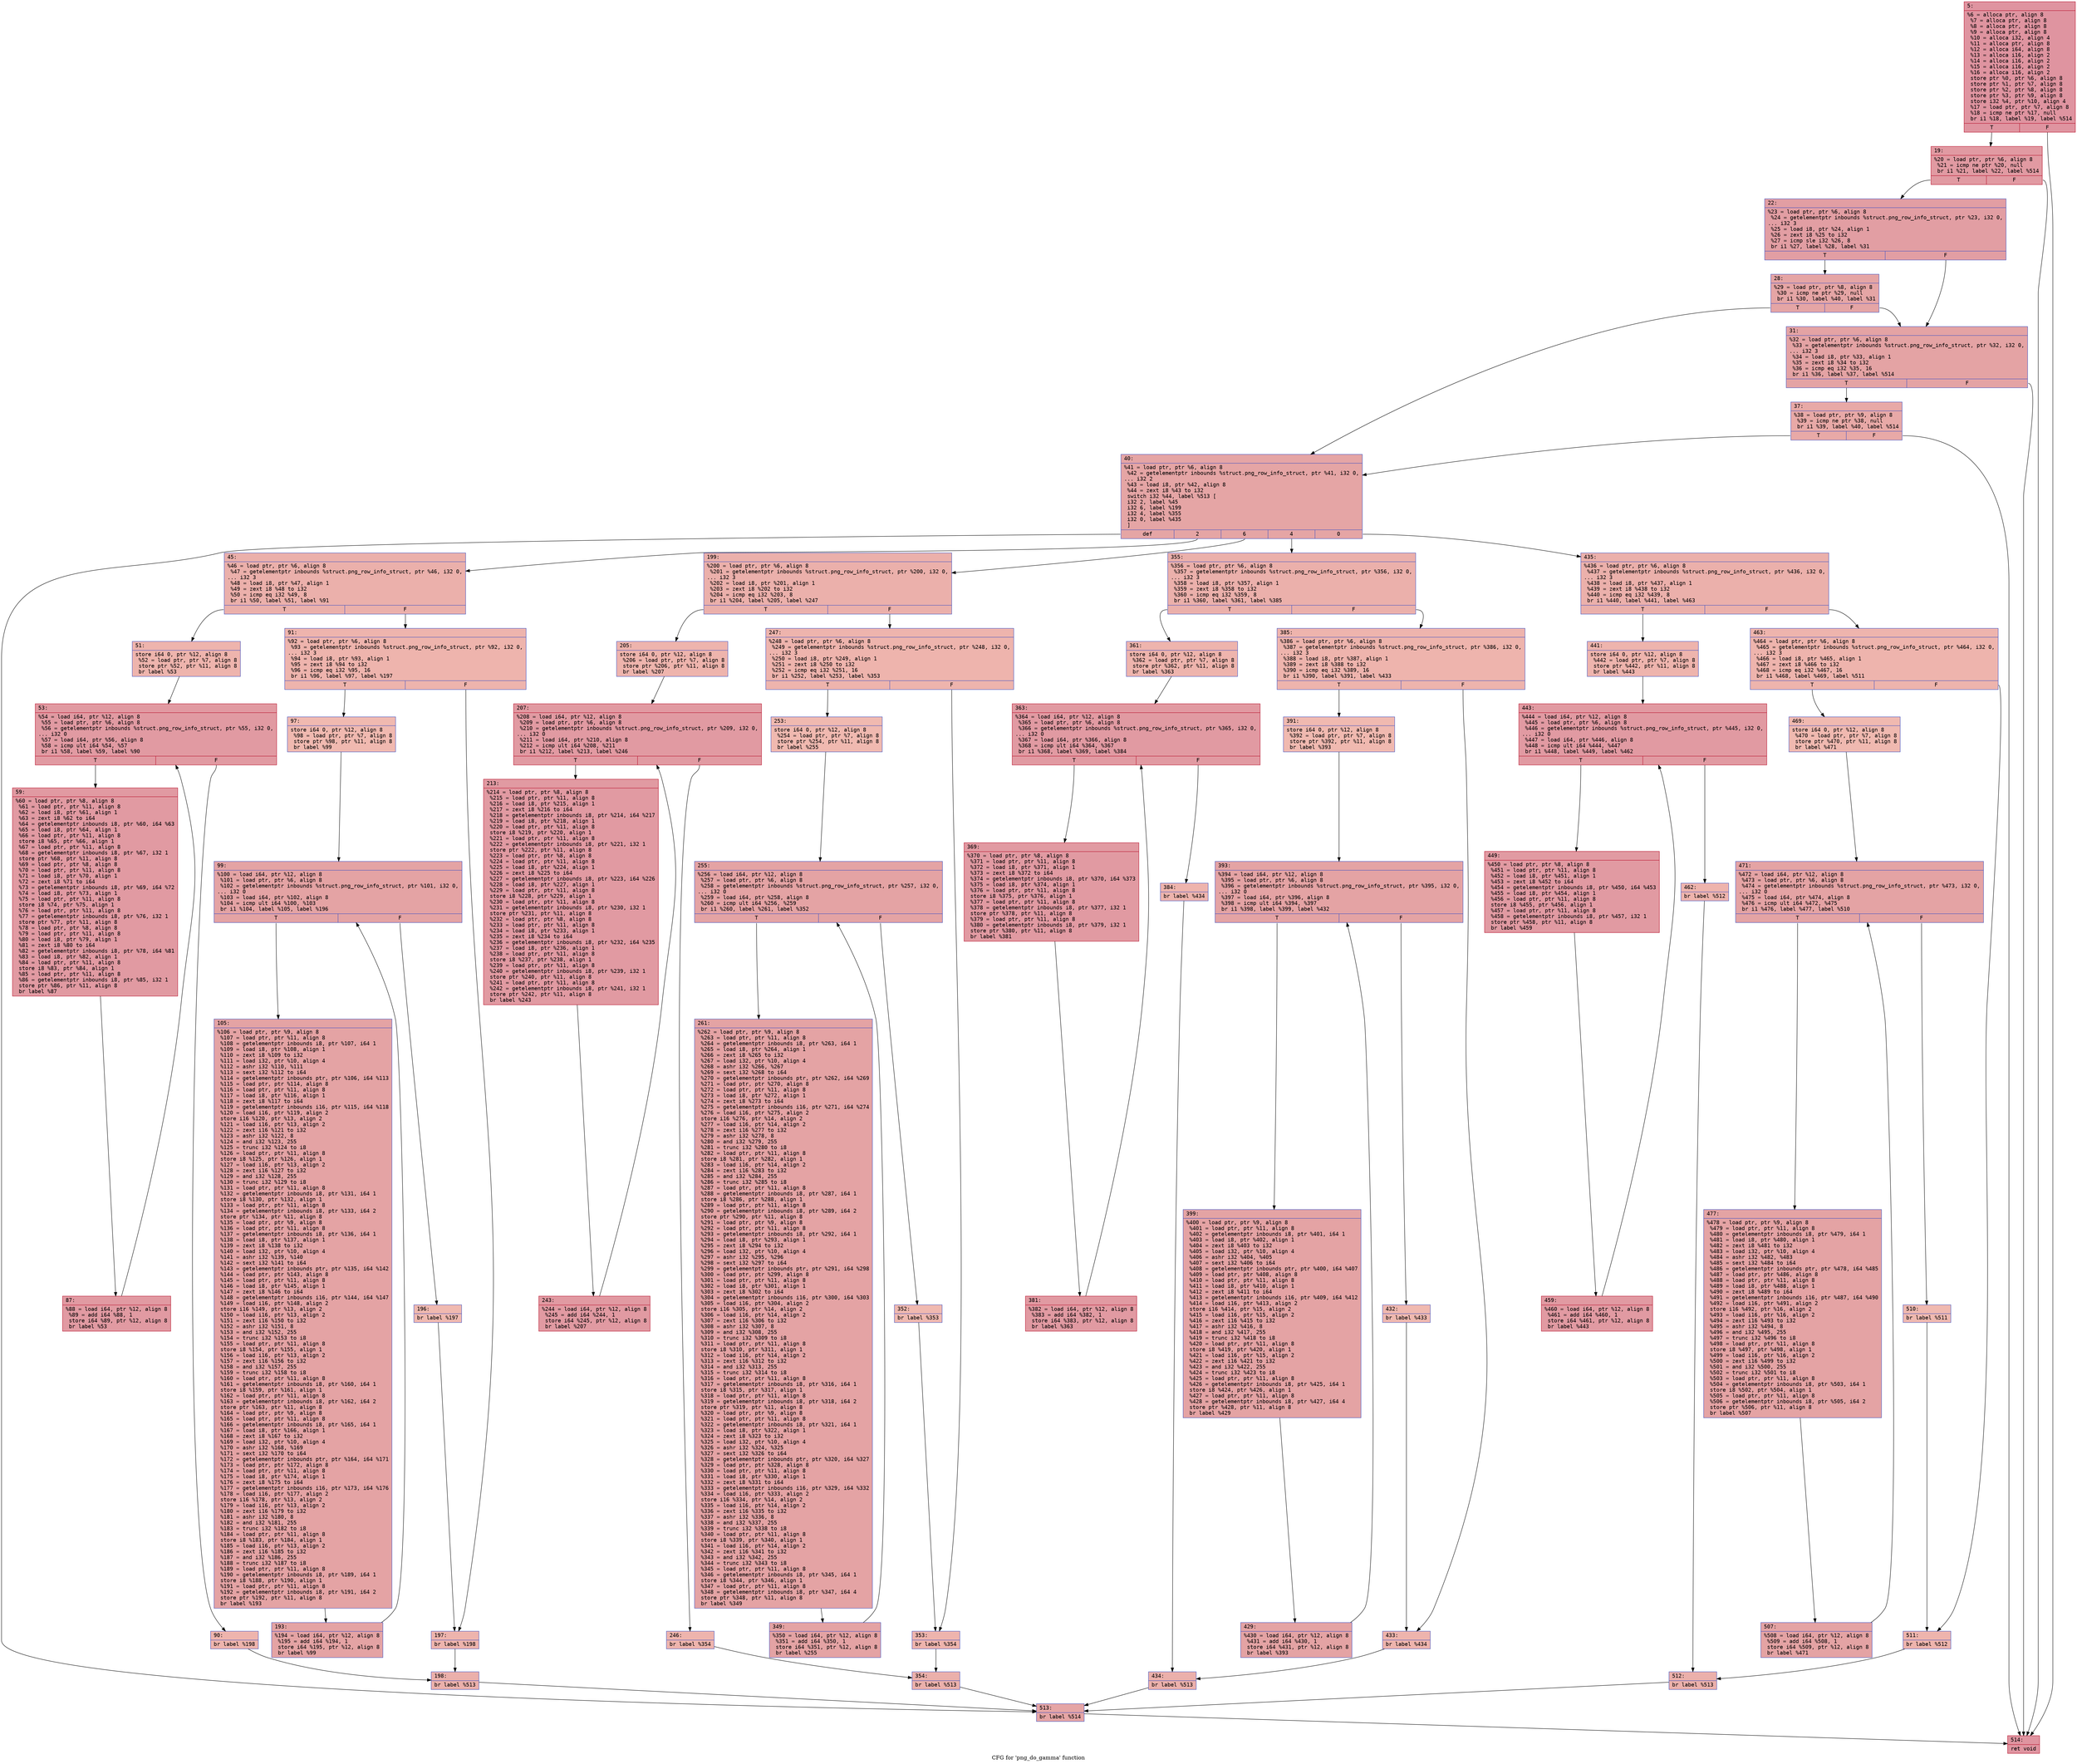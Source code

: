 digraph "CFG for 'png_do_gamma' function" {
	label="CFG for 'png_do_gamma' function";

	Node0x600000d9f4d0 [shape=record,color="#b70d28ff", style=filled, fillcolor="#b70d2870" fontname="Courier",label="{5:\l|  %6 = alloca ptr, align 8\l  %7 = alloca ptr, align 8\l  %8 = alloca ptr, align 8\l  %9 = alloca ptr, align 8\l  %10 = alloca i32, align 4\l  %11 = alloca ptr, align 8\l  %12 = alloca i64, align 8\l  %13 = alloca i16, align 2\l  %14 = alloca i16, align 2\l  %15 = alloca i16, align 2\l  %16 = alloca i16, align 2\l  store ptr %0, ptr %6, align 8\l  store ptr %1, ptr %7, align 8\l  store ptr %2, ptr %8, align 8\l  store ptr %3, ptr %9, align 8\l  store i32 %4, ptr %10, align 4\l  %17 = load ptr, ptr %7, align 8\l  %18 = icmp ne ptr %17, null\l  br i1 %18, label %19, label %514\l|{<s0>T|<s1>F}}"];
	Node0x600000d9f4d0:s0 -> Node0x600000d9f520[tooltip="5 -> 19\nProbability 62.50%" ];
	Node0x600000d9f4d0:s1 -> Node0x600000da0910[tooltip="5 -> 514\nProbability 37.50%" ];
	Node0x600000d9f520 [shape=record,color="#b70d28ff", style=filled, fillcolor="#bb1b2c70" fontname="Courier",label="{19:\l|  %20 = load ptr, ptr %6, align 8\l  %21 = icmp ne ptr %20, null\l  br i1 %21, label %22, label %514\l|{<s0>T|<s1>F}}"];
	Node0x600000d9f520:s0 -> Node0x600000d9f570[tooltip="19 -> 22\nProbability 62.50%" ];
	Node0x600000d9f520:s1 -> Node0x600000da0910[tooltip="19 -> 514\nProbability 37.50%" ];
	Node0x600000d9f570 [shape=record,color="#3d50c3ff", style=filled, fillcolor="#be242e70" fontname="Courier",label="{22:\l|  %23 = load ptr, ptr %6, align 8\l  %24 = getelementptr inbounds %struct.png_row_info_struct, ptr %23, i32 0,\l... i32 3\l  %25 = load i8, ptr %24, align 1\l  %26 = zext i8 %25 to i32\l  %27 = icmp sle i32 %26, 8\l  br i1 %27, label %28, label %31\l|{<s0>T|<s1>F}}"];
	Node0x600000d9f570:s0 -> Node0x600000d9f5c0[tooltip="22 -> 28\nProbability 50.00%" ];
	Node0x600000d9f570:s1 -> Node0x600000d9f610[tooltip="22 -> 31\nProbability 50.00%" ];
	Node0x600000d9f5c0 [shape=record,color="#3d50c3ff", style=filled, fillcolor="#c5333470" fontname="Courier",label="{28:\l|  %29 = load ptr, ptr %8, align 8\l  %30 = icmp ne ptr %29, null\l  br i1 %30, label %40, label %31\l|{<s0>T|<s1>F}}"];
	Node0x600000d9f5c0:s0 -> Node0x600000d9f6b0[tooltip="28 -> 40\nProbability 62.50%" ];
	Node0x600000d9f5c0:s1 -> Node0x600000d9f610[tooltip="28 -> 31\nProbability 37.50%" ];
	Node0x600000d9f610 [shape=record,color="#3d50c3ff", style=filled, fillcolor="#c32e3170" fontname="Courier",label="{31:\l|  %32 = load ptr, ptr %6, align 8\l  %33 = getelementptr inbounds %struct.png_row_info_struct, ptr %32, i32 0,\l... i32 3\l  %34 = load i8, ptr %33, align 1\l  %35 = zext i8 %34 to i32\l  %36 = icmp eq i32 %35, 16\l  br i1 %36, label %37, label %514\l|{<s0>T|<s1>F}}"];
	Node0x600000d9f610:s0 -> Node0x600000d9f660[tooltip="31 -> 37\nProbability 50.00%" ];
	Node0x600000d9f610:s1 -> Node0x600000da0910[tooltip="31 -> 514\nProbability 50.00%" ];
	Node0x600000d9f660 [shape=record,color="#3d50c3ff", style=filled, fillcolor="#ca3b3770" fontname="Courier",label="{37:\l|  %38 = load ptr, ptr %9, align 8\l  %39 = icmp ne ptr %38, null\l  br i1 %39, label %40, label %514\l|{<s0>T|<s1>F}}"];
	Node0x600000d9f660:s0 -> Node0x600000d9f6b0[tooltip="37 -> 40\nProbability 62.50%" ];
	Node0x600000d9f660:s1 -> Node0x600000da0910[tooltip="37 -> 514\nProbability 37.50%" ];
	Node0x600000d9f6b0 [shape=record,color="#3d50c3ff", style=filled, fillcolor="#c5333470" fontname="Courier",label="{40:\l|  %41 = load ptr, ptr %6, align 8\l  %42 = getelementptr inbounds %struct.png_row_info_struct, ptr %41, i32 0,\l... i32 2\l  %43 = load i8, ptr %42, align 8\l  %44 = zext i8 %43 to i32\l  switch i32 %44, label %513 [\l    i32 2, label %45\l    i32 6, label %199\l    i32 4, label %355\l    i32 0, label %435\l  ]\l|{<s0>def|<s1>2|<s2>6|<s3>4|<s4>0}}"];
	Node0x600000d9f6b0:s0 -> Node0x600000da08c0[tooltip="40 -> 513\nProbability 20.00%" ];
	Node0x600000d9f6b0:s1 -> Node0x600000d9f700[tooltip="40 -> 45\nProbability 20.00%" ];
	Node0x600000d9f6b0:s2 -> Node0x600000d9fb60[tooltip="40 -> 199\nProbability 20.00%" ];
	Node0x600000d9f6b0:s3 -> Node0x600000da0000[tooltip="40 -> 355\nProbability 20.00%" ];
	Node0x600000d9f6b0:s4 -> Node0x600000da0460[tooltip="40 -> 435\nProbability 20.00%" ];
	Node0x600000d9f700 [shape=record,color="#3d50c3ff", style=filled, fillcolor="#d24b4070" fontname="Courier",label="{45:\l|  %46 = load ptr, ptr %6, align 8\l  %47 = getelementptr inbounds %struct.png_row_info_struct, ptr %46, i32 0,\l... i32 3\l  %48 = load i8, ptr %47, align 1\l  %49 = zext i8 %48 to i32\l  %50 = icmp eq i32 %49, 8\l  br i1 %50, label %51, label %91\l|{<s0>T|<s1>F}}"];
	Node0x600000d9f700:s0 -> Node0x600000d9f750[tooltip="45 -> 51\nProbability 50.00%" ];
	Node0x600000d9f700:s1 -> Node0x600000d9f8e0[tooltip="45 -> 91\nProbability 50.00%" ];
	Node0x600000d9f750 [shape=record,color="#3d50c3ff", style=filled, fillcolor="#d8564670" fontname="Courier",label="{51:\l|  store i64 0, ptr %12, align 8\l  %52 = load ptr, ptr %7, align 8\l  store ptr %52, ptr %11, align 8\l  br label %53\l}"];
	Node0x600000d9f750 -> Node0x600000d9f7a0[tooltip="51 -> 53\nProbability 100.00%" ];
	Node0x600000d9f7a0 [shape=record,color="#b70d28ff", style=filled, fillcolor="#bb1b2c70" fontname="Courier",label="{53:\l|  %54 = load i64, ptr %12, align 8\l  %55 = load ptr, ptr %6, align 8\l  %56 = getelementptr inbounds %struct.png_row_info_struct, ptr %55, i32 0,\l... i32 0\l  %57 = load i64, ptr %56, align 8\l  %58 = icmp ult i64 %54, %57\l  br i1 %58, label %59, label %90\l|{<s0>T|<s1>F}}"];
	Node0x600000d9f7a0:s0 -> Node0x600000d9f7f0[tooltip="53 -> 59\nProbability 96.88%" ];
	Node0x600000d9f7a0:s1 -> Node0x600000d9f890[tooltip="53 -> 90\nProbability 3.12%" ];
	Node0x600000d9f7f0 [shape=record,color="#b70d28ff", style=filled, fillcolor="#bb1b2c70" fontname="Courier",label="{59:\l|  %60 = load ptr, ptr %8, align 8\l  %61 = load ptr, ptr %11, align 8\l  %62 = load i8, ptr %61, align 1\l  %63 = zext i8 %62 to i64\l  %64 = getelementptr inbounds i8, ptr %60, i64 %63\l  %65 = load i8, ptr %64, align 1\l  %66 = load ptr, ptr %11, align 8\l  store i8 %65, ptr %66, align 1\l  %67 = load ptr, ptr %11, align 8\l  %68 = getelementptr inbounds i8, ptr %67, i32 1\l  store ptr %68, ptr %11, align 8\l  %69 = load ptr, ptr %8, align 8\l  %70 = load ptr, ptr %11, align 8\l  %71 = load i8, ptr %70, align 1\l  %72 = zext i8 %71 to i64\l  %73 = getelementptr inbounds i8, ptr %69, i64 %72\l  %74 = load i8, ptr %73, align 1\l  %75 = load ptr, ptr %11, align 8\l  store i8 %74, ptr %75, align 1\l  %76 = load ptr, ptr %11, align 8\l  %77 = getelementptr inbounds i8, ptr %76, i32 1\l  store ptr %77, ptr %11, align 8\l  %78 = load ptr, ptr %8, align 8\l  %79 = load ptr, ptr %11, align 8\l  %80 = load i8, ptr %79, align 1\l  %81 = zext i8 %80 to i64\l  %82 = getelementptr inbounds i8, ptr %78, i64 %81\l  %83 = load i8, ptr %82, align 1\l  %84 = load ptr, ptr %11, align 8\l  store i8 %83, ptr %84, align 1\l  %85 = load ptr, ptr %11, align 8\l  %86 = getelementptr inbounds i8, ptr %85, i32 1\l  store ptr %86, ptr %11, align 8\l  br label %87\l}"];
	Node0x600000d9f7f0 -> Node0x600000d9f840[tooltip="59 -> 87\nProbability 100.00%" ];
	Node0x600000d9f840 [shape=record,color="#b70d28ff", style=filled, fillcolor="#bb1b2c70" fontname="Courier",label="{87:\l|  %88 = load i64, ptr %12, align 8\l  %89 = add i64 %88, 1\l  store i64 %89, ptr %12, align 8\l  br label %53\l}"];
	Node0x600000d9f840 -> Node0x600000d9f7a0[tooltip="87 -> 53\nProbability 100.00%" ];
	Node0x600000d9f890 [shape=record,color="#3d50c3ff", style=filled, fillcolor="#d8564670" fontname="Courier",label="{90:\l|  br label %198\l}"];
	Node0x600000d9f890 -> Node0x600000d9fb10[tooltip="90 -> 198\nProbability 100.00%" ];
	Node0x600000d9f8e0 [shape=record,color="#3d50c3ff", style=filled, fillcolor="#d8564670" fontname="Courier",label="{91:\l|  %92 = load ptr, ptr %6, align 8\l  %93 = getelementptr inbounds %struct.png_row_info_struct, ptr %92, i32 0,\l... i32 3\l  %94 = load i8, ptr %93, align 1\l  %95 = zext i8 %94 to i32\l  %96 = icmp eq i32 %95, 16\l  br i1 %96, label %97, label %197\l|{<s0>T|<s1>F}}"];
	Node0x600000d9f8e0:s0 -> Node0x600000d9f930[tooltip="91 -> 97\nProbability 50.00%" ];
	Node0x600000d9f8e0:s1 -> Node0x600000d9fac0[tooltip="91 -> 197\nProbability 50.00%" ];
	Node0x600000d9f930 [shape=record,color="#3d50c3ff", style=filled, fillcolor="#de614d70" fontname="Courier",label="{97:\l|  store i64 0, ptr %12, align 8\l  %98 = load ptr, ptr %7, align 8\l  store ptr %98, ptr %11, align 8\l  br label %99\l}"];
	Node0x600000d9f930 -> Node0x600000d9f980[tooltip="97 -> 99\nProbability 100.00%" ];
	Node0x600000d9f980 [shape=record,color="#3d50c3ff", style=filled, fillcolor="#c32e3170" fontname="Courier",label="{99:\l|  %100 = load i64, ptr %12, align 8\l  %101 = load ptr, ptr %6, align 8\l  %102 = getelementptr inbounds %struct.png_row_info_struct, ptr %101, i32 0,\l... i32 0\l  %103 = load i64, ptr %102, align 8\l  %104 = icmp ult i64 %100, %103\l  br i1 %104, label %105, label %196\l|{<s0>T|<s1>F}}"];
	Node0x600000d9f980:s0 -> Node0x600000d9f9d0[tooltip="99 -> 105\nProbability 96.88%" ];
	Node0x600000d9f980:s1 -> Node0x600000d9fa70[tooltip="99 -> 196\nProbability 3.12%" ];
	Node0x600000d9f9d0 [shape=record,color="#3d50c3ff", style=filled, fillcolor="#c32e3170" fontname="Courier",label="{105:\l|  %106 = load ptr, ptr %9, align 8\l  %107 = load ptr, ptr %11, align 8\l  %108 = getelementptr inbounds i8, ptr %107, i64 1\l  %109 = load i8, ptr %108, align 1\l  %110 = zext i8 %109 to i32\l  %111 = load i32, ptr %10, align 4\l  %112 = ashr i32 %110, %111\l  %113 = sext i32 %112 to i64\l  %114 = getelementptr inbounds ptr, ptr %106, i64 %113\l  %115 = load ptr, ptr %114, align 8\l  %116 = load ptr, ptr %11, align 8\l  %117 = load i8, ptr %116, align 1\l  %118 = zext i8 %117 to i64\l  %119 = getelementptr inbounds i16, ptr %115, i64 %118\l  %120 = load i16, ptr %119, align 2\l  store i16 %120, ptr %13, align 2\l  %121 = load i16, ptr %13, align 2\l  %122 = zext i16 %121 to i32\l  %123 = ashr i32 %122, 8\l  %124 = and i32 %123, 255\l  %125 = trunc i32 %124 to i8\l  %126 = load ptr, ptr %11, align 8\l  store i8 %125, ptr %126, align 1\l  %127 = load i16, ptr %13, align 2\l  %128 = zext i16 %127 to i32\l  %129 = and i32 %128, 255\l  %130 = trunc i32 %129 to i8\l  %131 = load ptr, ptr %11, align 8\l  %132 = getelementptr inbounds i8, ptr %131, i64 1\l  store i8 %130, ptr %132, align 1\l  %133 = load ptr, ptr %11, align 8\l  %134 = getelementptr inbounds i8, ptr %133, i64 2\l  store ptr %134, ptr %11, align 8\l  %135 = load ptr, ptr %9, align 8\l  %136 = load ptr, ptr %11, align 8\l  %137 = getelementptr inbounds i8, ptr %136, i64 1\l  %138 = load i8, ptr %137, align 1\l  %139 = zext i8 %138 to i32\l  %140 = load i32, ptr %10, align 4\l  %141 = ashr i32 %139, %140\l  %142 = sext i32 %141 to i64\l  %143 = getelementptr inbounds ptr, ptr %135, i64 %142\l  %144 = load ptr, ptr %143, align 8\l  %145 = load ptr, ptr %11, align 8\l  %146 = load i8, ptr %145, align 1\l  %147 = zext i8 %146 to i64\l  %148 = getelementptr inbounds i16, ptr %144, i64 %147\l  %149 = load i16, ptr %148, align 2\l  store i16 %149, ptr %13, align 2\l  %150 = load i16, ptr %13, align 2\l  %151 = zext i16 %150 to i32\l  %152 = ashr i32 %151, 8\l  %153 = and i32 %152, 255\l  %154 = trunc i32 %153 to i8\l  %155 = load ptr, ptr %11, align 8\l  store i8 %154, ptr %155, align 1\l  %156 = load i16, ptr %13, align 2\l  %157 = zext i16 %156 to i32\l  %158 = and i32 %157, 255\l  %159 = trunc i32 %158 to i8\l  %160 = load ptr, ptr %11, align 8\l  %161 = getelementptr inbounds i8, ptr %160, i64 1\l  store i8 %159, ptr %161, align 1\l  %162 = load ptr, ptr %11, align 8\l  %163 = getelementptr inbounds i8, ptr %162, i64 2\l  store ptr %163, ptr %11, align 8\l  %164 = load ptr, ptr %9, align 8\l  %165 = load ptr, ptr %11, align 8\l  %166 = getelementptr inbounds i8, ptr %165, i64 1\l  %167 = load i8, ptr %166, align 1\l  %168 = zext i8 %167 to i32\l  %169 = load i32, ptr %10, align 4\l  %170 = ashr i32 %168, %169\l  %171 = sext i32 %170 to i64\l  %172 = getelementptr inbounds ptr, ptr %164, i64 %171\l  %173 = load ptr, ptr %172, align 8\l  %174 = load ptr, ptr %11, align 8\l  %175 = load i8, ptr %174, align 1\l  %176 = zext i8 %175 to i64\l  %177 = getelementptr inbounds i16, ptr %173, i64 %176\l  %178 = load i16, ptr %177, align 2\l  store i16 %178, ptr %13, align 2\l  %179 = load i16, ptr %13, align 2\l  %180 = zext i16 %179 to i32\l  %181 = ashr i32 %180, 8\l  %182 = and i32 %181, 255\l  %183 = trunc i32 %182 to i8\l  %184 = load ptr, ptr %11, align 8\l  store i8 %183, ptr %184, align 1\l  %185 = load i16, ptr %13, align 2\l  %186 = zext i16 %185 to i32\l  %187 = and i32 %186, 255\l  %188 = trunc i32 %187 to i8\l  %189 = load ptr, ptr %11, align 8\l  %190 = getelementptr inbounds i8, ptr %189, i64 1\l  store i8 %188, ptr %190, align 1\l  %191 = load ptr, ptr %11, align 8\l  %192 = getelementptr inbounds i8, ptr %191, i64 2\l  store ptr %192, ptr %11, align 8\l  br label %193\l}"];
	Node0x600000d9f9d0 -> Node0x600000d9fa20[tooltip="105 -> 193\nProbability 100.00%" ];
	Node0x600000d9fa20 [shape=record,color="#3d50c3ff", style=filled, fillcolor="#c32e3170" fontname="Courier",label="{193:\l|  %194 = load i64, ptr %12, align 8\l  %195 = add i64 %194, 1\l  store i64 %195, ptr %12, align 8\l  br label %99\l}"];
	Node0x600000d9fa20 -> Node0x600000d9f980[tooltip="193 -> 99\nProbability 100.00%" ];
	Node0x600000d9fa70 [shape=record,color="#3d50c3ff", style=filled, fillcolor="#de614d70" fontname="Courier",label="{196:\l|  br label %197\l}"];
	Node0x600000d9fa70 -> Node0x600000d9fac0[tooltip="196 -> 197\nProbability 100.00%" ];
	Node0x600000d9fac0 [shape=record,color="#3d50c3ff", style=filled, fillcolor="#d8564670" fontname="Courier",label="{197:\l|  br label %198\l}"];
	Node0x600000d9fac0 -> Node0x600000d9fb10[tooltip="197 -> 198\nProbability 100.00%" ];
	Node0x600000d9fb10 [shape=record,color="#3d50c3ff", style=filled, fillcolor="#d24b4070" fontname="Courier",label="{198:\l|  br label %513\l}"];
	Node0x600000d9fb10 -> Node0x600000da08c0[tooltip="198 -> 513\nProbability 100.00%" ];
	Node0x600000d9fb60 [shape=record,color="#3d50c3ff", style=filled, fillcolor="#d24b4070" fontname="Courier",label="{199:\l|  %200 = load ptr, ptr %6, align 8\l  %201 = getelementptr inbounds %struct.png_row_info_struct, ptr %200, i32 0,\l... i32 3\l  %202 = load i8, ptr %201, align 1\l  %203 = zext i8 %202 to i32\l  %204 = icmp eq i32 %203, 8\l  br i1 %204, label %205, label %247\l|{<s0>T|<s1>F}}"];
	Node0x600000d9fb60:s0 -> Node0x600000d9fbb0[tooltip="199 -> 205\nProbability 50.00%" ];
	Node0x600000d9fb60:s1 -> Node0x600000d9fd40[tooltip="199 -> 247\nProbability 50.00%" ];
	Node0x600000d9fbb0 [shape=record,color="#3d50c3ff", style=filled, fillcolor="#d8564670" fontname="Courier",label="{205:\l|  store i64 0, ptr %12, align 8\l  %206 = load ptr, ptr %7, align 8\l  store ptr %206, ptr %11, align 8\l  br label %207\l}"];
	Node0x600000d9fbb0 -> Node0x600000d9fc00[tooltip="205 -> 207\nProbability 100.00%" ];
	Node0x600000d9fc00 [shape=record,color="#b70d28ff", style=filled, fillcolor="#bb1b2c70" fontname="Courier",label="{207:\l|  %208 = load i64, ptr %12, align 8\l  %209 = load ptr, ptr %6, align 8\l  %210 = getelementptr inbounds %struct.png_row_info_struct, ptr %209, i32 0,\l... i32 0\l  %211 = load i64, ptr %210, align 8\l  %212 = icmp ult i64 %208, %211\l  br i1 %212, label %213, label %246\l|{<s0>T|<s1>F}}"];
	Node0x600000d9fc00:s0 -> Node0x600000d9fc50[tooltip="207 -> 213\nProbability 96.88%" ];
	Node0x600000d9fc00:s1 -> Node0x600000d9fcf0[tooltip="207 -> 246\nProbability 3.12%" ];
	Node0x600000d9fc50 [shape=record,color="#b70d28ff", style=filled, fillcolor="#bb1b2c70" fontname="Courier",label="{213:\l|  %214 = load ptr, ptr %8, align 8\l  %215 = load ptr, ptr %11, align 8\l  %216 = load i8, ptr %215, align 1\l  %217 = zext i8 %216 to i64\l  %218 = getelementptr inbounds i8, ptr %214, i64 %217\l  %219 = load i8, ptr %218, align 1\l  %220 = load ptr, ptr %11, align 8\l  store i8 %219, ptr %220, align 1\l  %221 = load ptr, ptr %11, align 8\l  %222 = getelementptr inbounds i8, ptr %221, i32 1\l  store ptr %222, ptr %11, align 8\l  %223 = load ptr, ptr %8, align 8\l  %224 = load ptr, ptr %11, align 8\l  %225 = load i8, ptr %224, align 1\l  %226 = zext i8 %225 to i64\l  %227 = getelementptr inbounds i8, ptr %223, i64 %226\l  %228 = load i8, ptr %227, align 1\l  %229 = load ptr, ptr %11, align 8\l  store i8 %228, ptr %229, align 1\l  %230 = load ptr, ptr %11, align 8\l  %231 = getelementptr inbounds i8, ptr %230, i32 1\l  store ptr %231, ptr %11, align 8\l  %232 = load ptr, ptr %8, align 8\l  %233 = load ptr, ptr %11, align 8\l  %234 = load i8, ptr %233, align 1\l  %235 = zext i8 %234 to i64\l  %236 = getelementptr inbounds i8, ptr %232, i64 %235\l  %237 = load i8, ptr %236, align 1\l  %238 = load ptr, ptr %11, align 8\l  store i8 %237, ptr %238, align 1\l  %239 = load ptr, ptr %11, align 8\l  %240 = getelementptr inbounds i8, ptr %239, i32 1\l  store ptr %240, ptr %11, align 8\l  %241 = load ptr, ptr %11, align 8\l  %242 = getelementptr inbounds i8, ptr %241, i32 1\l  store ptr %242, ptr %11, align 8\l  br label %243\l}"];
	Node0x600000d9fc50 -> Node0x600000d9fca0[tooltip="213 -> 243\nProbability 100.00%" ];
	Node0x600000d9fca0 [shape=record,color="#b70d28ff", style=filled, fillcolor="#bb1b2c70" fontname="Courier",label="{243:\l|  %244 = load i64, ptr %12, align 8\l  %245 = add i64 %244, 1\l  store i64 %245, ptr %12, align 8\l  br label %207\l}"];
	Node0x600000d9fca0 -> Node0x600000d9fc00[tooltip="243 -> 207\nProbability 100.00%" ];
	Node0x600000d9fcf0 [shape=record,color="#3d50c3ff", style=filled, fillcolor="#d8564670" fontname="Courier",label="{246:\l|  br label %354\l}"];
	Node0x600000d9fcf0 -> Node0x600000d9ff70[tooltip="246 -> 354\nProbability 100.00%" ];
	Node0x600000d9fd40 [shape=record,color="#3d50c3ff", style=filled, fillcolor="#d8564670" fontname="Courier",label="{247:\l|  %248 = load ptr, ptr %6, align 8\l  %249 = getelementptr inbounds %struct.png_row_info_struct, ptr %248, i32 0,\l... i32 3\l  %250 = load i8, ptr %249, align 1\l  %251 = zext i8 %250 to i32\l  %252 = icmp eq i32 %251, 16\l  br i1 %252, label %253, label %353\l|{<s0>T|<s1>F}}"];
	Node0x600000d9fd40:s0 -> Node0x600000d9fd90[tooltip="247 -> 253\nProbability 50.00%" ];
	Node0x600000d9fd40:s1 -> Node0x600000d9ff20[tooltip="247 -> 353\nProbability 50.00%" ];
	Node0x600000d9fd90 [shape=record,color="#3d50c3ff", style=filled, fillcolor="#de614d70" fontname="Courier",label="{253:\l|  store i64 0, ptr %12, align 8\l  %254 = load ptr, ptr %7, align 8\l  store ptr %254, ptr %11, align 8\l  br label %255\l}"];
	Node0x600000d9fd90 -> Node0x600000d9fde0[tooltip="253 -> 255\nProbability 100.00%" ];
	Node0x600000d9fde0 [shape=record,color="#3d50c3ff", style=filled, fillcolor="#c32e3170" fontname="Courier",label="{255:\l|  %256 = load i64, ptr %12, align 8\l  %257 = load ptr, ptr %6, align 8\l  %258 = getelementptr inbounds %struct.png_row_info_struct, ptr %257, i32 0,\l... i32 0\l  %259 = load i64, ptr %258, align 8\l  %260 = icmp ult i64 %256, %259\l  br i1 %260, label %261, label %352\l|{<s0>T|<s1>F}}"];
	Node0x600000d9fde0:s0 -> Node0x600000d9fe30[tooltip="255 -> 261\nProbability 96.88%" ];
	Node0x600000d9fde0:s1 -> Node0x600000d9fed0[tooltip="255 -> 352\nProbability 3.12%" ];
	Node0x600000d9fe30 [shape=record,color="#3d50c3ff", style=filled, fillcolor="#c32e3170" fontname="Courier",label="{261:\l|  %262 = load ptr, ptr %9, align 8\l  %263 = load ptr, ptr %11, align 8\l  %264 = getelementptr inbounds i8, ptr %263, i64 1\l  %265 = load i8, ptr %264, align 1\l  %266 = zext i8 %265 to i32\l  %267 = load i32, ptr %10, align 4\l  %268 = ashr i32 %266, %267\l  %269 = sext i32 %268 to i64\l  %270 = getelementptr inbounds ptr, ptr %262, i64 %269\l  %271 = load ptr, ptr %270, align 8\l  %272 = load ptr, ptr %11, align 8\l  %273 = load i8, ptr %272, align 1\l  %274 = zext i8 %273 to i64\l  %275 = getelementptr inbounds i16, ptr %271, i64 %274\l  %276 = load i16, ptr %275, align 2\l  store i16 %276, ptr %14, align 2\l  %277 = load i16, ptr %14, align 2\l  %278 = zext i16 %277 to i32\l  %279 = ashr i32 %278, 8\l  %280 = and i32 %279, 255\l  %281 = trunc i32 %280 to i8\l  %282 = load ptr, ptr %11, align 8\l  store i8 %281, ptr %282, align 1\l  %283 = load i16, ptr %14, align 2\l  %284 = zext i16 %283 to i32\l  %285 = and i32 %284, 255\l  %286 = trunc i32 %285 to i8\l  %287 = load ptr, ptr %11, align 8\l  %288 = getelementptr inbounds i8, ptr %287, i64 1\l  store i8 %286, ptr %288, align 1\l  %289 = load ptr, ptr %11, align 8\l  %290 = getelementptr inbounds i8, ptr %289, i64 2\l  store ptr %290, ptr %11, align 8\l  %291 = load ptr, ptr %9, align 8\l  %292 = load ptr, ptr %11, align 8\l  %293 = getelementptr inbounds i8, ptr %292, i64 1\l  %294 = load i8, ptr %293, align 1\l  %295 = zext i8 %294 to i32\l  %296 = load i32, ptr %10, align 4\l  %297 = ashr i32 %295, %296\l  %298 = sext i32 %297 to i64\l  %299 = getelementptr inbounds ptr, ptr %291, i64 %298\l  %300 = load ptr, ptr %299, align 8\l  %301 = load ptr, ptr %11, align 8\l  %302 = load i8, ptr %301, align 1\l  %303 = zext i8 %302 to i64\l  %304 = getelementptr inbounds i16, ptr %300, i64 %303\l  %305 = load i16, ptr %304, align 2\l  store i16 %305, ptr %14, align 2\l  %306 = load i16, ptr %14, align 2\l  %307 = zext i16 %306 to i32\l  %308 = ashr i32 %307, 8\l  %309 = and i32 %308, 255\l  %310 = trunc i32 %309 to i8\l  %311 = load ptr, ptr %11, align 8\l  store i8 %310, ptr %311, align 1\l  %312 = load i16, ptr %14, align 2\l  %313 = zext i16 %312 to i32\l  %314 = and i32 %313, 255\l  %315 = trunc i32 %314 to i8\l  %316 = load ptr, ptr %11, align 8\l  %317 = getelementptr inbounds i8, ptr %316, i64 1\l  store i8 %315, ptr %317, align 1\l  %318 = load ptr, ptr %11, align 8\l  %319 = getelementptr inbounds i8, ptr %318, i64 2\l  store ptr %319, ptr %11, align 8\l  %320 = load ptr, ptr %9, align 8\l  %321 = load ptr, ptr %11, align 8\l  %322 = getelementptr inbounds i8, ptr %321, i64 1\l  %323 = load i8, ptr %322, align 1\l  %324 = zext i8 %323 to i32\l  %325 = load i32, ptr %10, align 4\l  %326 = ashr i32 %324, %325\l  %327 = sext i32 %326 to i64\l  %328 = getelementptr inbounds ptr, ptr %320, i64 %327\l  %329 = load ptr, ptr %328, align 8\l  %330 = load ptr, ptr %11, align 8\l  %331 = load i8, ptr %330, align 1\l  %332 = zext i8 %331 to i64\l  %333 = getelementptr inbounds i16, ptr %329, i64 %332\l  %334 = load i16, ptr %333, align 2\l  store i16 %334, ptr %14, align 2\l  %335 = load i16, ptr %14, align 2\l  %336 = zext i16 %335 to i32\l  %337 = ashr i32 %336, 8\l  %338 = and i32 %337, 255\l  %339 = trunc i32 %338 to i8\l  %340 = load ptr, ptr %11, align 8\l  store i8 %339, ptr %340, align 1\l  %341 = load i16, ptr %14, align 2\l  %342 = zext i16 %341 to i32\l  %343 = and i32 %342, 255\l  %344 = trunc i32 %343 to i8\l  %345 = load ptr, ptr %11, align 8\l  %346 = getelementptr inbounds i8, ptr %345, i64 1\l  store i8 %344, ptr %346, align 1\l  %347 = load ptr, ptr %11, align 8\l  %348 = getelementptr inbounds i8, ptr %347, i64 4\l  store ptr %348, ptr %11, align 8\l  br label %349\l}"];
	Node0x600000d9fe30 -> Node0x600000d9fe80[tooltip="261 -> 349\nProbability 100.00%" ];
	Node0x600000d9fe80 [shape=record,color="#3d50c3ff", style=filled, fillcolor="#c32e3170" fontname="Courier",label="{349:\l|  %350 = load i64, ptr %12, align 8\l  %351 = add i64 %350, 1\l  store i64 %351, ptr %12, align 8\l  br label %255\l}"];
	Node0x600000d9fe80 -> Node0x600000d9fde0[tooltip="349 -> 255\nProbability 100.00%" ];
	Node0x600000d9fed0 [shape=record,color="#3d50c3ff", style=filled, fillcolor="#de614d70" fontname="Courier",label="{352:\l|  br label %353\l}"];
	Node0x600000d9fed0 -> Node0x600000d9ff20[tooltip="352 -> 353\nProbability 100.00%" ];
	Node0x600000d9ff20 [shape=record,color="#3d50c3ff", style=filled, fillcolor="#d8564670" fontname="Courier",label="{353:\l|  br label %354\l}"];
	Node0x600000d9ff20 -> Node0x600000d9ff70[tooltip="353 -> 354\nProbability 100.00%" ];
	Node0x600000d9ff70 [shape=record,color="#3d50c3ff", style=filled, fillcolor="#d24b4070" fontname="Courier",label="{354:\l|  br label %513\l}"];
	Node0x600000d9ff70 -> Node0x600000da08c0[tooltip="354 -> 513\nProbability 100.00%" ];
	Node0x600000da0000 [shape=record,color="#3d50c3ff", style=filled, fillcolor="#d24b4070" fontname="Courier",label="{355:\l|  %356 = load ptr, ptr %6, align 8\l  %357 = getelementptr inbounds %struct.png_row_info_struct, ptr %356, i32 0,\l... i32 3\l  %358 = load i8, ptr %357, align 1\l  %359 = zext i8 %358 to i32\l  %360 = icmp eq i32 %359, 8\l  br i1 %360, label %361, label %385\l|{<s0>T|<s1>F}}"];
	Node0x600000da0000:s0 -> Node0x600000da0050[tooltip="355 -> 361\nProbability 50.00%" ];
	Node0x600000da0000:s1 -> Node0x600000da01e0[tooltip="355 -> 385\nProbability 50.00%" ];
	Node0x600000da0050 [shape=record,color="#3d50c3ff", style=filled, fillcolor="#d8564670" fontname="Courier",label="{361:\l|  store i64 0, ptr %12, align 8\l  %362 = load ptr, ptr %7, align 8\l  store ptr %362, ptr %11, align 8\l  br label %363\l}"];
	Node0x600000da0050 -> Node0x600000da00a0[tooltip="361 -> 363\nProbability 100.00%" ];
	Node0x600000da00a0 [shape=record,color="#b70d28ff", style=filled, fillcolor="#bb1b2c70" fontname="Courier",label="{363:\l|  %364 = load i64, ptr %12, align 8\l  %365 = load ptr, ptr %6, align 8\l  %366 = getelementptr inbounds %struct.png_row_info_struct, ptr %365, i32 0,\l... i32 0\l  %367 = load i64, ptr %366, align 8\l  %368 = icmp ult i64 %364, %367\l  br i1 %368, label %369, label %384\l|{<s0>T|<s1>F}}"];
	Node0x600000da00a0:s0 -> Node0x600000da00f0[tooltip="363 -> 369\nProbability 96.88%" ];
	Node0x600000da00a0:s1 -> Node0x600000da0190[tooltip="363 -> 384\nProbability 3.12%" ];
	Node0x600000da00f0 [shape=record,color="#b70d28ff", style=filled, fillcolor="#bb1b2c70" fontname="Courier",label="{369:\l|  %370 = load ptr, ptr %8, align 8\l  %371 = load ptr, ptr %11, align 8\l  %372 = load i8, ptr %371, align 1\l  %373 = zext i8 %372 to i64\l  %374 = getelementptr inbounds i8, ptr %370, i64 %373\l  %375 = load i8, ptr %374, align 1\l  %376 = load ptr, ptr %11, align 8\l  store i8 %375, ptr %376, align 1\l  %377 = load ptr, ptr %11, align 8\l  %378 = getelementptr inbounds i8, ptr %377, i32 1\l  store ptr %378, ptr %11, align 8\l  %379 = load ptr, ptr %11, align 8\l  %380 = getelementptr inbounds i8, ptr %379, i32 1\l  store ptr %380, ptr %11, align 8\l  br label %381\l}"];
	Node0x600000da00f0 -> Node0x600000da0140[tooltip="369 -> 381\nProbability 100.00%" ];
	Node0x600000da0140 [shape=record,color="#b70d28ff", style=filled, fillcolor="#bb1b2c70" fontname="Courier",label="{381:\l|  %382 = load i64, ptr %12, align 8\l  %383 = add i64 %382, 1\l  store i64 %383, ptr %12, align 8\l  br label %363\l}"];
	Node0x600000da0140 -> Node0x600000da00a0[tooltip="381 -> 363\nProbability 100.00%" ];
	Node0x600000da0190 [shape=record,color="#3d50c3ff", style=filled, fillcolor="#d8564670" fontname="Courier",label="{384:\l|  br label %434\l}"];
	Node0x600000da0190 -> Node0x600000da0410[tooltip="384 -> 434\nProbability 100.00%" ];
	Node0x600000da01e0 [shape=record,color="#3d50c3ff", style=filled, fillcolor="#d8564670" fontname="Courier",label="{385:\l|  %386 = load ptr, ptr %6, align 8\l  %387 = getelementptr inbounds %struct.png_row_info_struct, ptr %386, i32 0,\l... i32 3\l  %388 = load i8, ptr %387, align 1\l  %389 = zext i8 %388 to i32\l  %390 = icmp eq i32 %389, 16\l  br i1 %390, label %391, label %433\l|{<s0>T|<s1>F}}"];
	Node0x600000da01e0:s0 -> Node0x600000da0230[tooltip="385 -> 391\nProbability 50.00%" ];
	Node0x600000da01e0:s1 -> Node0x600000da03c0[tooltip="385 -> 433\nProbability 50.00%" ];
	Node0x600000da0230 [shape=record,color="#3d50c3ff", style=filled, fillcolor="#de614d70" fontname="Courier",label="{391:\l|  store i64 0, ptr %12, align 8\l  %392 = load ptr, ptr %7, align 8\l  store ptr %392, ptr %11, align 8\l  br label %393\l}"];
	Node0x600000da0230 -> Node0x600000da0280[tooltip="391 -> 393\nProbability 100.00%" ];
	Node0x600000da0280 [shape=record,color="#3d50c3ff", style=filled, fillcolor="#c32e3170" fontname="Courier",label="{393:\l|  %394 = load i64, ptr %12, align 8\l  %395 = load ptr, ptr %6, align 8\l  %396 = getelementptr inbounds %struct.png_row_info_struct, ptr %395, i32 0,\l... i32 0\l  %397 = load i64, ptr %396, align 8\l  %398 = icmp ult i64 %394, %397\l  br i1 %398, label %399, label %432\l|{<s0>T|<s1>F}}"];
	Node0x600000da0280:s0 -> Node0x600000da02d0[tooltip="393 -> 399\nProbability 96.88%" ];
	Node0x600000da0280:s1 -> Node0x600000da0370[tooltip="393 -> 432\nProbability 3.12%" ];
	Node0x600000da02d0 [shape=record,color="#3d50c3ff", style=filled, fillcolor="#c32e3170" fontname="Courier",label="{399:\l|  %400 = load ptr, ptr %9, align 8\l  %401 = load ptr, ptr %11, align 8\l  %402 = getelementptr inbounds i8, ptr %401, i64 1\l  %403 = load i8, ptr %402, align 1\l  %404 = zext i8 %403 to i32\l  %405 = load i32, ptr %10, align 4\l  %406 = ashr i32 %404, %405\l  %407 = sext i32 %406 to i64\l  %408 = getelementptr inbounds ptr, ptr %400, i64 %407\l  %409 = load ptr, ptr %408, align 8\l  %410 = load ptr, ptr %11, align 8\l  %411 = load i8, ptr %410, align 1\l  %412 = zext i8 %411 to i64\l  %413 = getelementptr inbounds i16, ptr %409, i64 %412\l  %414 = load i16, ptr %413, align 2\l  store i16 %414, ptr %15, align 2\l  %415 = load i16, ptr %15, align 2\l  %416 = zext i16 %415 to i32\l  %417 = ashr i32 %416, 8\l  %418 = and i32 %417, 255\l  %419 = trunc i32 %418 to i8\l  %420 = load ptr, ptr %11, align 8\l  store i8 %419, ptr %420, align 1\l  %421 = load i16, ptr %15, align 2\l  %422 = zext i16 %421 to i32\l  %423 = and i32 %422, 255\l  %424 = trunc i32 %423 to i8\l  %425 = load ptr, ptr %11, align 8\l  %426 = getelementptr inbounds i8, ptr %425, i64 1\l  store i8 %424, ptr %426, align 1\l  %427 = load ptr, ptr %11, align 8\l  %428 = getelementptr inbounds i8, ptr %427, i64 4\l  store ptr %428, ptr %11, align 8\l  br label %429\l}"];
	Node0x600000da02d0 -> Node0x600000da0320[tooltip="399 -> 429\nProbability 100.00%" ];
	Node0x600000da0320 [shape=record,color="#3d50c3ff", style=filled, fillcolor="#c32e3170" fontname="Courier",label="{429:\l|  %430 = load i64, ptr %12, align 8\l  %431 = add i64 %430, 1\l  store i64 %431, ptr %12, align 8\l  br label %393\l}"];
	Node0x600000da0320 -> Node0x600000da0280[tooltip="429 -> 393\nProbability 100.00%" ];
	Node0x600000da0370 [shape=record,color="#3d50c3ff", style=filled, fillcolor="#de614d70" fontname="Courier",label="{432:\l|  br label %433\l}"];
	Node0x600000da0370 -> Node0x600000da03c0[tooltip="432 -> 433\nProbability 100.00%" ];
	Node0x600000da03c0 [shape=record,color="#3d50c3ff", style=filled, fillcolor="#d8564670" fontname="Courier",label="{433:\l|  br label %434\l}"];
	Node0x600000da03c0 -> Node0x600000da0410[tooltip="433 -> 434\nProbability 100.00%" ];
	Node0x600000da0410 [shape=record,color="#3d50c3ff", style=filled, fillcolor="#d24b4070" fontname="Courier",label="{434:\l|  br label %513\l}"];
	Node0x600000da0410 -> Node0x600000da08c0[tooltip="434 -> 513\nProbability 100.00%" ];
	Node0x600000da0460 [shape=record,color="#3d50c3ff", style=filled, fillcolor="#d24b4070" fontname="Courier",label="{435:\l|  %436 = load ptr, ptr %6, align 8\l  %437 = getelementptr inbounds %struct.png_row_info_struct, ptr %436, i32 0,\l... i32 3\l  %438 = load i8, ptr %437, align 1\l  %439 = zext i8 %438 to i32\l  %440 = icmp eq i32 %439, 8\l  br i1 %440, label %441, label %463\l|{<s0>T|<s1>F}}"];
	Node0x600000da0460:s0 -> Node0x600000da04b0[tooltip="435 -> 441\nProbability 50.00%" ];
	Node0x600000da0460:s1 -> Node0x600000da0640[tooltip="435 -> 463\nProbability 50.00%" ];
	Node0x600000da04b0 [shape=record,color="#3d50c3ff", style=filled, fillcolor="#d8564670" fontname="Courier",label="{441:\l|  store i64 0, ptr %12, align 8\l  %442 = load ptr, ptr %7, align 8\l  store ptr %442, ptr %11, align 8\l  br label %443\l}"];
	Node0x600000da04b0 -> Node0x600000da0500[tooltip="441 -> 443\nProbability 100.00%" ];
	Node0x600000da0500 [shape=record,color="#b70d28ff", style=filled, fillcolor="#bb1b2c70" fontname="Courier",label="{443:\l|  %444 = load i64, ptr %12, align 8\l  %445 = load ptr, ptr %6, align 8\l  %446 = getelementptr inbounds %struct.png_row_info_struct, ptr %445, i32 0,\l... i32 0\l  %447 = load i64, ptr %446, align 8\l  %448 = icmp ult i64 %444, %447\l  br i1 %448, label %449, label %462\l|{<s0>T|<s1>F}}"];
	Node0x600000da0500:s0 -> Node0x600000da0550[tooltip="443 -> 449\nProbability 96.88%" ];
	Node0x600000da0500:s1 -> Node0x600000da05f0[tooltip="443 -> 462\nProbability 3.12%" ];
	Node0x600000da0550 [shape=record,color="#b70d28ff", style=filled, fillcolor="#bb1b2c70" fontname="Courier",label="{449:\l|  %450 = load ptr, ptr %8, align 8\l  %451 = load ptr, ptr %11, align 8\l  %452 = load i8, ptr %451, align 1\l  %453 = zext i8 %452 to i64\l  %454 = getelementptr inbounds i8, ptr %450, i64 %453\l  %455 = load i8, ptr %454, align 1\l  %456 = load ptr, ptr %11, align 8\l  store i8 %455, ptr %456, align 1\l  %457 = load ptr, ptr %11, align 8\l  %458 = getelementptr inbounds i8, ptr %457, i32 1\l  store ptr %458, ptr %11, align 8\l  br label %459\l}"];
	Node0x600000da0550 -> Node0x600000da05a0[tooltip="449 -> 459\nProbability 100.00%" ];
	Node0x600000da05a0 [shape=record,color="#b70d28ff", style=filled, fillcolor="#bb1b2c70" fontname="Courier",label="{459:\l|  %460 = load i64, ptr %12, align 8\l  %461 = add i64 %460, 1\l  store i64 %461, ptr %12, align 8\l  br label %443\l}"];
	Node0x600000da05a0 -> Node0x600000da0500[tooltip="459 -> 443\nProbability 100.00%" ];
	Node0x600000da05f0 [shape=record,color="#3d50c3ff", style=filled, fillcolor="#d8564670" fontname="Courier",label="{462:\l|  br label %512\l}"];
	Node0x600000da05f0 -> Node0x600000da0870[tooltip="462 -> 512\nProbability 100.00%" ];
	Node0x600000da0640 [shape=record,color="#3d50c3ff", style=filled, fillcolor="#d8564670" fontname="Courier",label="{463:\l|  %464 = load ptr, ptr %6, align 8\l  %465 = getelementptr inbounds %struct.png_row_info_struct, ptr %464, i32 0,\l... i32 3\l  %466 = load i8, ptr %465, align 1\l  %467 = zext i8 %466 to i32\l  %468 = icmp eq i32 %467, 16\l  br i1 %468, label %469, label %511\l|{<s0>T|<s1>F}}"];
	Node0x600000da0640:s0 -> Node0x600000da0690[tooltip="463 -> 469\nProbability 50.00%" ];
	Node0x600000da0640:s1 -> Node0x600000da0820[tooltip="463 -> 511\nProbability 50.00%" ];
	Node0x600000da0690 [shape=record,color="#3d50c3ff", style=filled, fillcolor="#de614d70" fontname="Courier",label="{469:\l|  store i64 0, ptr %12, align 8\l  %470 = load ptr, ptr %7, align 8\l  store ptr %470, ptr %11, align 8\l  br label %471\l}"];
	Node0x600000da0690 -> Node0x600000da06e0[tooltip="469 -> 471\nProbability 100.00%" ];
	Node0x600000da06e0 [shape=record,color="#3d50c3ff", style=filled, fillcolor="#c32e3170" fontname="Courier",label="{471:\l|  %472 = load i64, ptr %12, align 8\l  %473 = load ptr, ptr %6, align 8\l  %474 = getelementptr inbounds %struct.png_row_info_struct, ptr %473, i32 0,\l... i32 0\l  %475 = load i64, ptr %474, align 8\l  %476 = icmp ult i64 %472, %475\l  br i1 %476, label %477, label %510\l|{<s0>T|<s1>F}}"];
	Node0x600000da06e0:s0 -> Node0x600000da0730[tooltip="471 -> 477\nProbability 96.88%" ];
	Node0x600000da06e0:s1 -> Node0x600000da07d0[tooltip="471 -> 510\nProbability 3.12%" ];
	Node0x600000da0730 [shape=record,color="#3d50c3ff", style=filled, fillcolor="#c32e3170" fontname="Courier",label="{477:\l|  %478 = load ptr, ptr %9, align 8\l  %479 = load ptr, ptr %11, align 8\l  %480 = getelementptr inbounds i8, ptr %479, i64 1\l  %481 = load i8, ptr %480, align 1\l  %482 = zext i8 %481 to i32\l  %483 = load i32, ptr %10, align 4\l  %484 = ashr i32 %482, %483\l  %485 = sext i32 %484 to i64\l  %486 = getelementptr inbounds ptr, ptr %478, i64 %485\l  %487 = load ptr, ptr %486, align 8\l  %488 = load ptr, ptr %11, align 8\l  %489 = load i8, ptr %488, align 1\l  %490 = zext i8 %489 to i64\l  %491 = getelementptr inbounds i16, ptr %487, i64 %490\l  %492 = load i16, ptr %491, align 2\l  store i16 %492, ptr %16, align 2\l  %493 = load i16, ptr %16, align 2\l  %494 = zext i16 %493 to i32\l  %495 = ashr i32 %494, 8\l  %496 = and i32 %495, 255\l  %497 = trunc i32 %496 to i8\l  %498 = load ptr, ptr %11, align 8\l  store i8 %497, ptr %498, align 1\l  %499 = load i16, ptr %16, align 2\l  %500 = zext i16 %499 to i32\l  %501 = and i32 %500, 255\l  %502 = trunc i32 %501 to i8\l  %503 = load ptr, ptr %11, align 8\l  %504 = getelementptr inbounds i8, ptr %503, i64 1\l  store i8 %502, ptr %504, align 1\l  %505 = load ptr, ptr %11, align 8\l  %506 = getelementptr inbounds i8, ptr %505, i64 2\l  store ptr %506, ptr %11, align 8\l  br label %507\l}"];
	Node0x600000da0730 -> Node0x600000da0780[tooltip="477 -> 507\nProbability 100.00%" ];
	Node0x600000da0780 [shape=record,color="#3d50c3ff", style=filled, fillcolor="#c32e3170" fontname="Courier",label="{507:\l|  %508 = load i64, ptr %12, align 8\l  %509 = add i64 %508, 1\l  store i64 %509, ptr %12, align 8\l  br label %471\l}"];
	Node0x600000da0780 -> Node0x600000da06e0[tooltip="507 -> 471\nProbability 100.00%" ];
	Node0x600000da07d0 [shape=record,color="#3d50c3ff", style=filled, fillcolor="#de614d70" fontname="Courier",label="{510:\l|  br label %511\l}"];
	Node0x600000da07d0 -> Node0x600000da0820[tooltip="510 -> 511\nProbability 100.00%" ];
	Node0x600000da0820 [shape=record,color="#3d50c3ff", style=filled, fillcolor="#d8564670" fontname="Courier",label="{511:\l|  br label %512\l}"];
	Node0x600000da0820 -> Node0x600000da0870[tooltip="511 -> 512\nProbability 100.00%" ];
	Node0x600000da0870 [shape=record,color="#3d50c3ff", style=filled, fillcolor="#d24b4070" fontname="Courier",label="{512:\l|  br label %513\l}"];
	Node0x600000da0870 -> Node0x600000da08c0[tooltip="512 -> 513\nProbability 100.00%" ];
	Node0x600000da08c0 [shape=record,color="#3d50c3ff", style=filled, fillcolor="#c5333470" fontname="Courier",label="{513:\l|  br label %514\l}"];
	Node0x600000da08c0 -> Node0x600000da0910[tooltip="513 -> 514\nProbability 100.00%" ];
	Node0x600000da0910 [shape=record,color="#b70d28ff", style=filled, fillcolor="#b70d2870" fontname="Courier",label="{514:\l|  ret void\l}"];
}
